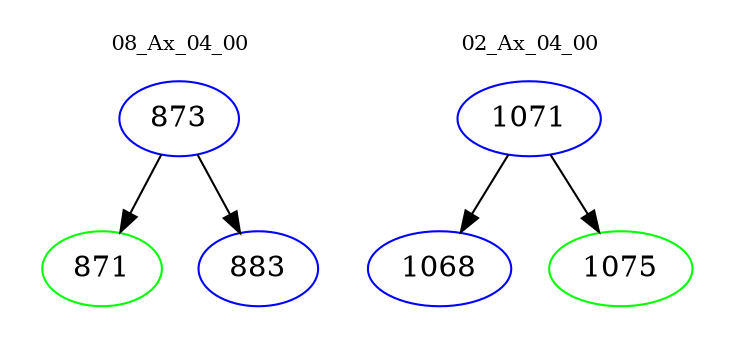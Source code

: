 digraph{
subgraph cluster_0 {
color = white
label = "08_Ax_04_00";
fontsize=10;
T0_873 [label="873", color="blue"]
T0_873 -> T0_871 [color="black"]
T0_871 [label="871", color="green"]
T0_873 -> T0_883 [color="black"]
T0_883 [label="883", color="blue"]
}
subgraph cluster_1 {
color = white
label = "02_Ax_04_00";
fontsize=10;
T1_1071 [label="1071", color="blue"]
T1_1071 -> T1_1068 [color="black"]
T1_1068 [label="1068", color="blue"]
T1_1071 -> T1_1075 [color="black"]
T1_1075 [label="1075", color="green"]
}
}
